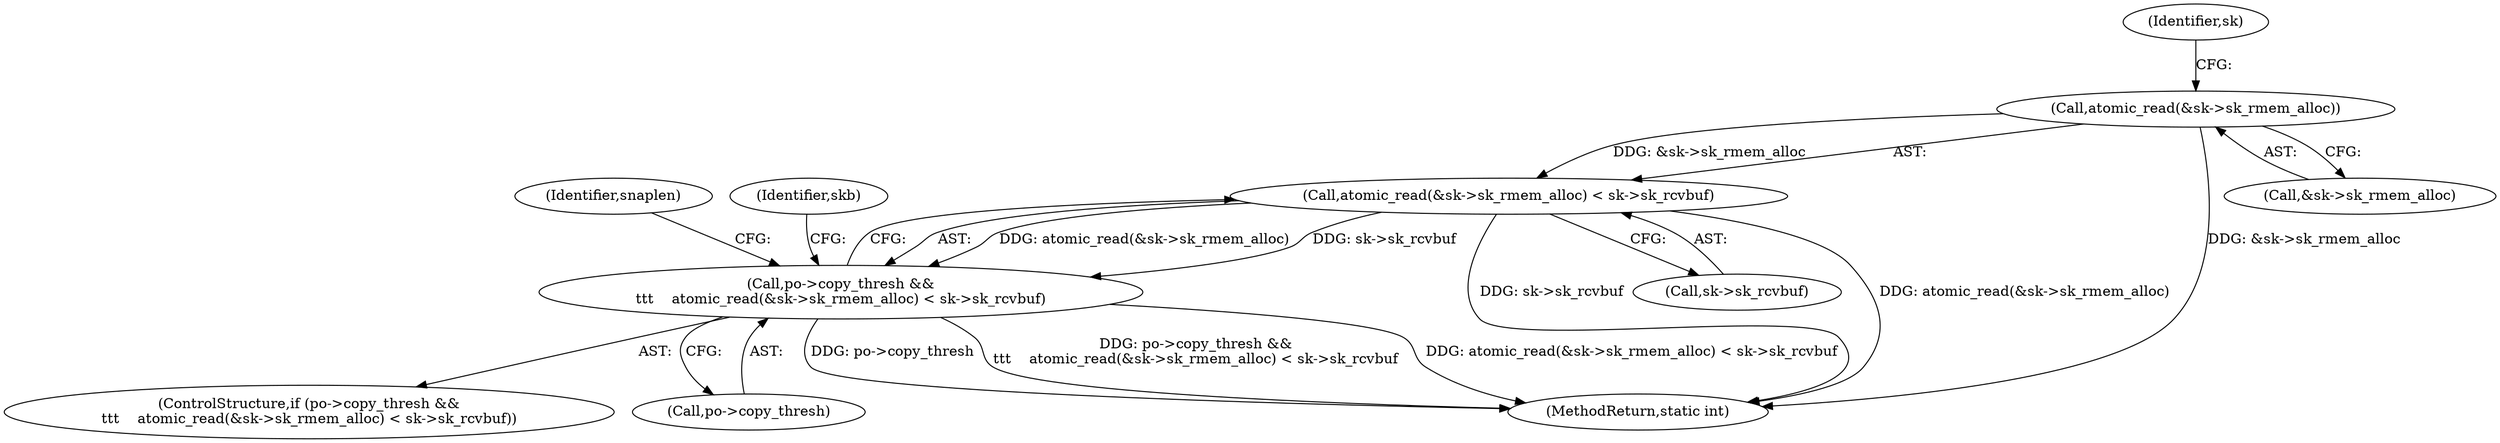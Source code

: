 digraph "0_linux_edbd58be15a957f6a760c4a514cd475217eb97fd@API" {
"1000349" [label="(Call,atomic_read(&sk->sk_rmem_alloc) < sk->sk_rcvbuf)"];
"1000350" [label="(Call,atomic_read(&sk->sk_rmem_alloc))"];
"1000345" [label="(Call,po->copy_thresh &&\n\t\t\t    atomic_read(&sk->sk_rmem_alloc) < sk->sk_rcvbuf)"];
"1000385" [label="(Identifier,snaplen)"];
"1000344" [label="(ControlStructure,if (po->copy_thresh &&\n\t\t\t    atomic_read(&sk->sk_rmem_alloc) < sk->sk_rcvbuf))"];
"1000355" [label="(Call,sk->sk_rcvbuf)"];
"1000361" [label="(Identifier,skb)"];
"1000349" [label="(Call,atomic_read(&sk->sk_rmem_alloc) < sk->sk_rcvbuf)"];
"1000356" [label="(Identifier,sk)"];
"1000345" [label="(Call,po->copy_thresh &&\n\t\t\t    atomic_read(&sk->sk_rmem_alloc) < sk->sk_rcvbuf)"];
"1001022" [label="(MethodReturn,static int)"];
"1000351" [label="(Call,&sk->sk_rmem_alloc)"];
"1000346" [label="(Call,po->copy_thresh)"];
"1000350" [label="(Call,atomic_read(&sk->sk_rmem_alloc))"];
"1000349" -> "1000345"  [label="AST: "];
"1000349" -> "1000355"  [label="CFG: "];
"1000350" -> "1000349"  [label="AST: "];
"1000355" -> "1000349"  [label="AST: "];
"1000345" -> "1000349"  [label="CFG: "];
"1000349" -> "1001022"  [label="DDG: atomic_read(&sk->sk_rmem_alloc)"];
"1000349" -> "1001022"  [label="DDG: sk->sk_rcvbuf"];
"1000349" -> "1000345"  [label="DDG: atomic_read(&sk->sk_rmem_alloc)"];
"1000349" -> "1000345"  [label="DDG: sk->sk_rcvbuf"];
"1000350" -> "1000349"  [label="DDG: &sk->sk_rmem_alloc"];
"1000350" -> "1000351"  [label="CFG: "];
"1000351" -> "1000350"  [label="AST: "];
"1000356" -> "1000350"  [label="CFG: "];
"1000350" -> "1001022"  [label="DDG: &sk->sk_rmem_alloc"];
"1000345" -> "1000344"  [label="AST: "];
"1000345" -> "1000346"  [label="CFG: "];
"1000346" -> "1000345"  [label="AST: "];
"1000361" -> "1000345"  [label="CFG: "];
"1000385" -> "1000345"  [label="CFG: "];
"1000345" -> "1001022"  [label="DDG: atomic_read(&sk->sk_rmem_alloc) < sk->sk_rcvbuf"];
"1000345" -> "1001022"  [label="DDG: po->copy_thresh"];
"1000345" -> "1001022"  [label="DDG: po->copy_thresh &&\n\t\t\t    atomic_read(&sk->sk_rmem_alloc) < sk->sk_rcvbuf"];
}
